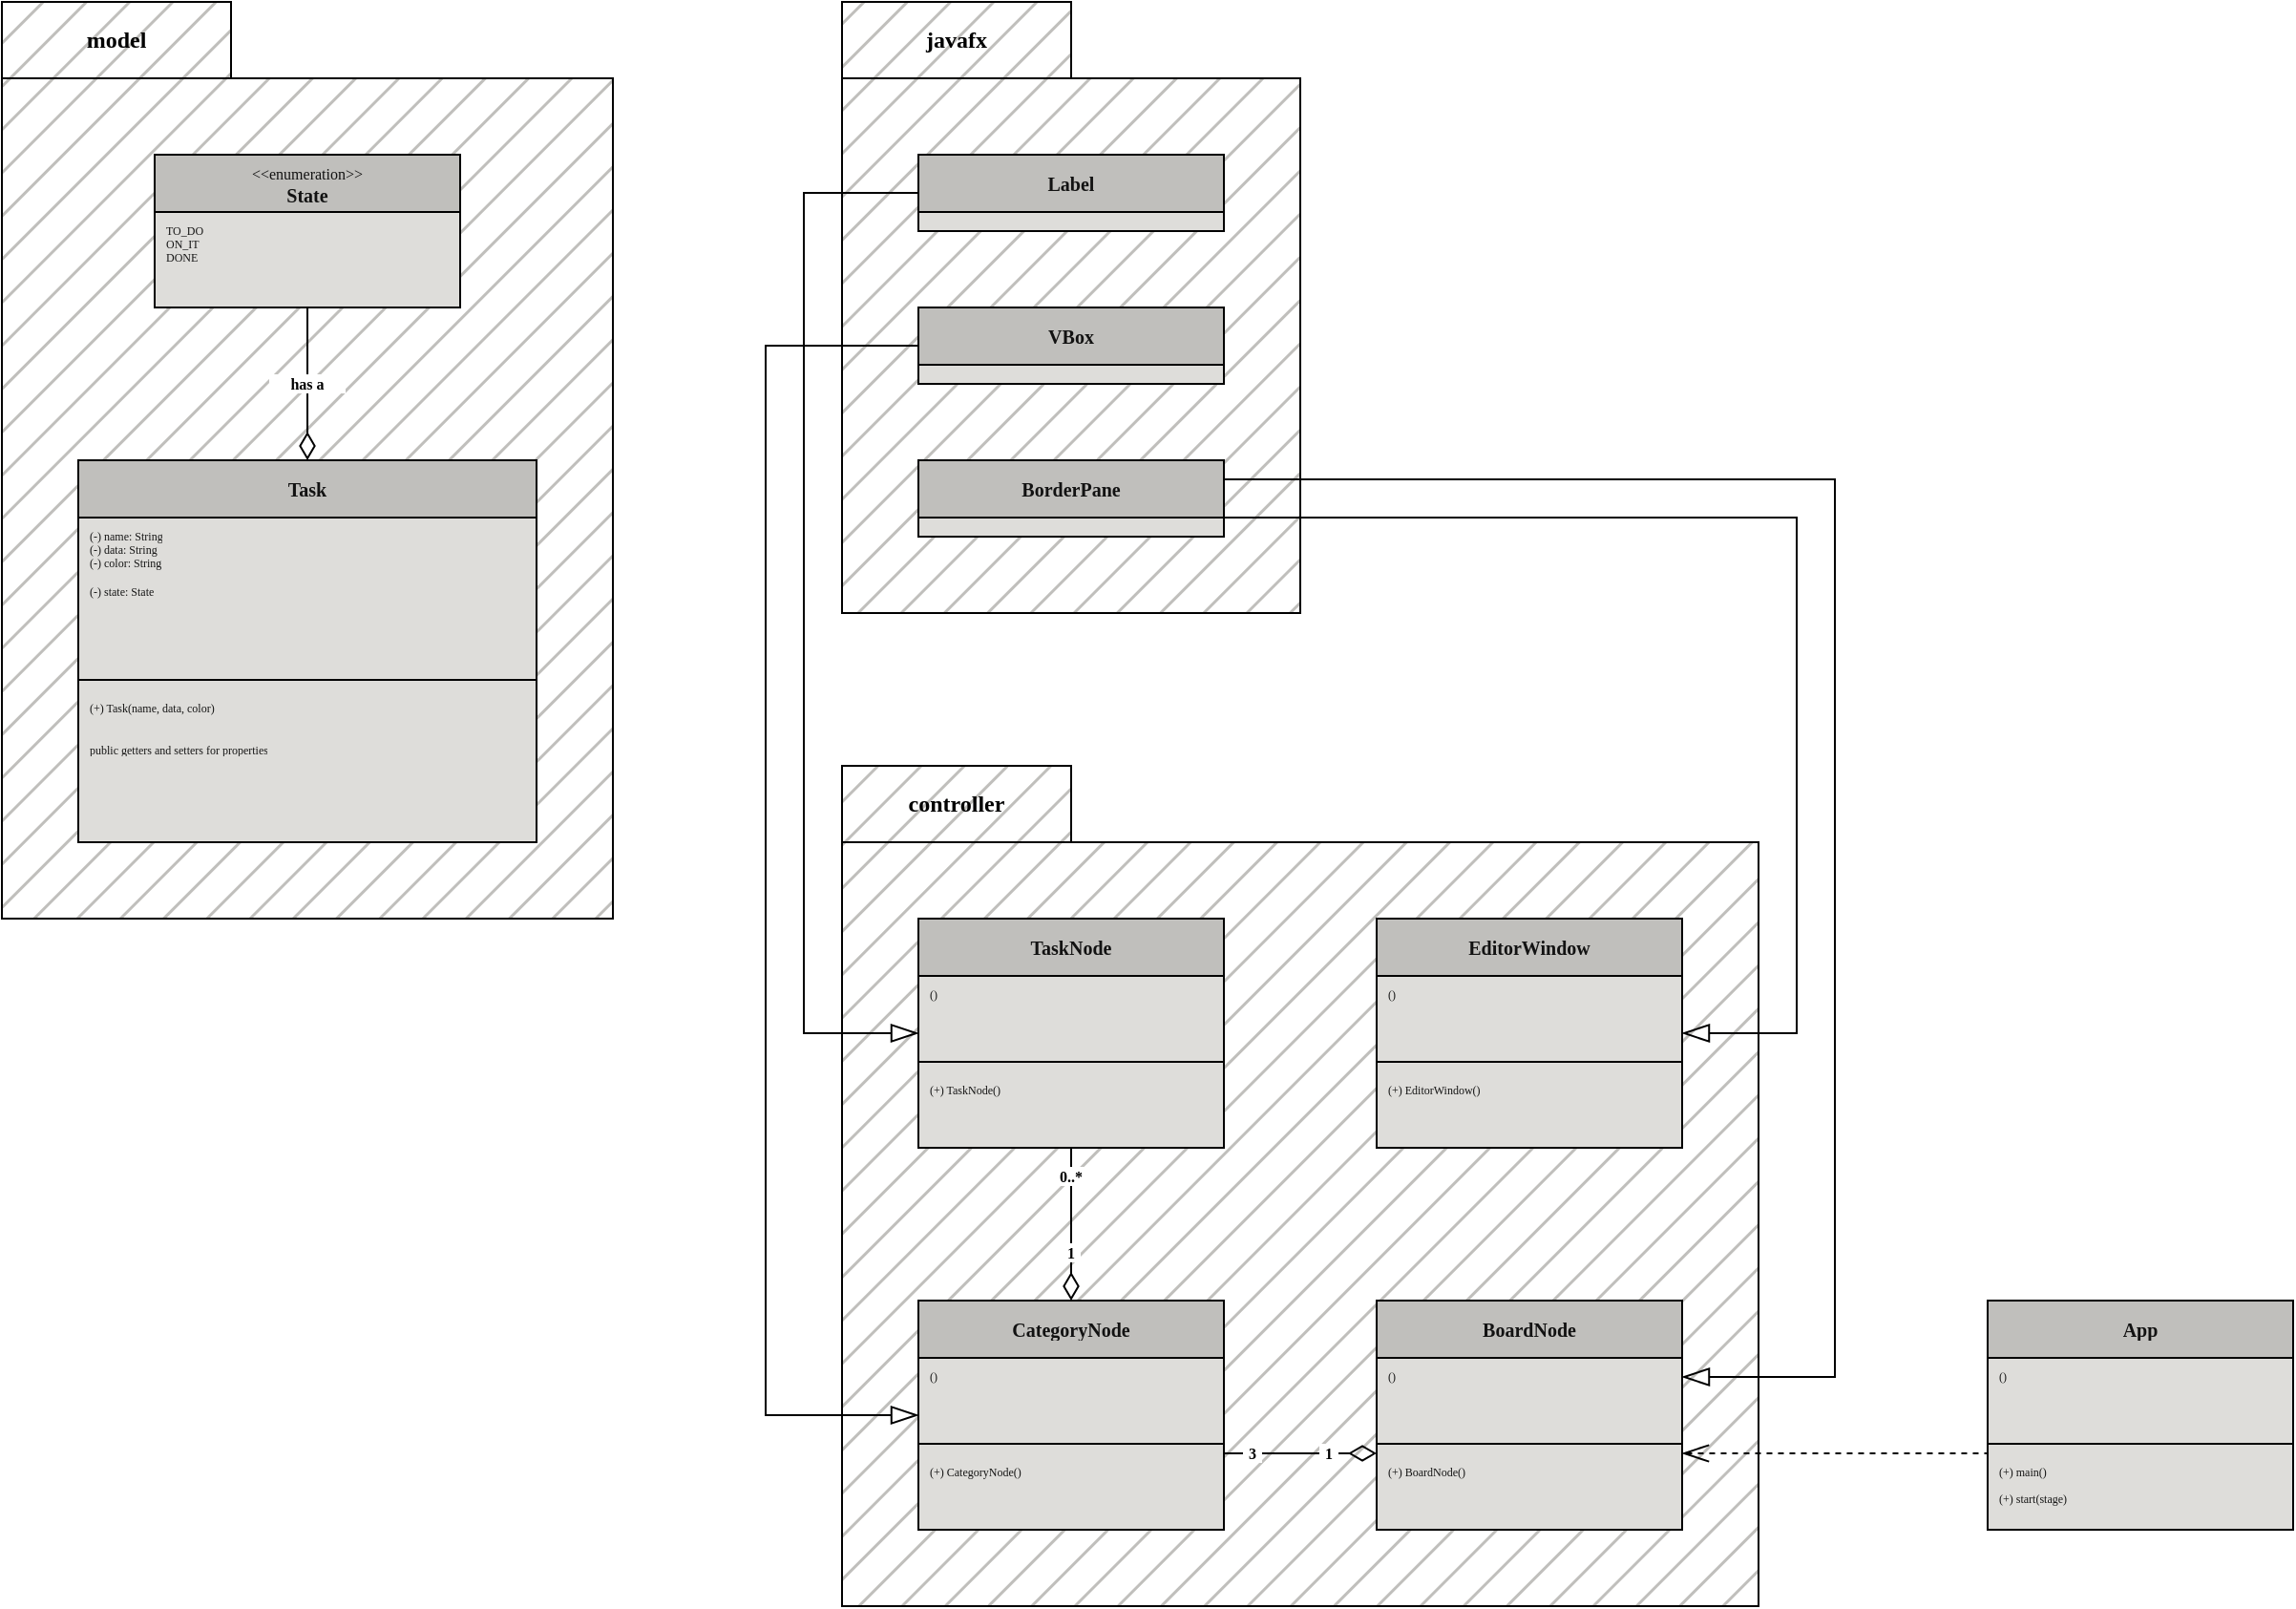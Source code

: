<mxfile version="24.1.0" type="device">
  <diagram name="class diagram" id="vMHtdK9RL6ZQ6rPQC_Dp">
    <mxGraphModel dx="2440" dy="1260" grid="1" gridSize="10" guides="0" tooltips="1" connect="0" arrows="0" fold="1" page="1" pageScale="1" pageWidth="1500" pageHeight="1000" math="0" shadow="0">
      <root>
        <mxCell id="0" />
        <mxCell id="1" parent="0" />
        <mxCell id="bq8K0xjKcNxAhhVfg359-263" value="model" style="shape=folder;fontStyle=1;tabWidth=120;tabHeight=40;tabPosition=left;html=1;boundedLbl=1;labelInHeader=1;container=1;collapsible=0;whiteSpace=wrap;fillStyle=hatch;fillColor=#c0bfbc;fontFamily=Source Sans Pro;verticalAlign=middle;" parent="1" vertex="1">
          <mxGeometry x="80" y="80" width="320" height="480" as="geometry" />
        </mxCell>
        <mxCell id="bq8K0xjKcNxAhhVfg359-269" value="App" style="swimlane;fontStyle=1;align=center;verticalAlign=middle;childLayout=stackLayout;horizontal=1;startSize=30;horizontalStack=0;resizeParent=1;resizeParentMax=0;resizeLast=0;collapsible=1;marginBottom=0;whiteSpace=wrap;html=1;fontFamily=Source Sans Pro;labelBackgroundColor=none;textOpacity=90;swimlaneFillColor=#deddda;fillColor=#c0bfbc;fontSize=10;rounded=0;" parent="1" vertex="1">
          <mxGeometry x="1120" y="760" width="160" height="120" as="geometry">
            <mxRectangle x="80" y="240" width="160" height="30" as="alternateBounds" />
          </mxGeometry>
        </mxCell>
        <mxCell id="bq8K0xjKcNxAhhVfg359-270" value="()" style="text;align=left;verticalAlign=top;spacingLeft=4;spacingRight=4;overflow=hidden;rotatable=0;points=[[0,0.5],[1,0.5]];portConstraint=eastwest;whiteSpace=wrap;html=1;fontFamily=Source Code Pro;labelBackgroundColor=none;textOpacity=90;swimlaneFillColor=#deddda;fontSize=6;rounded=0;" parent="bq8K0xjKcNxAhhVfg359-269" vertex="1">
          <mxGeometry y="30" width="160" height="40" as="geometry" />
        </mxCell>
        <mxCell id="bq8K0xjKcNxAhhVfg359-271" value="" style="line;strokeWidth=1;align=center;verticalAlign=middle;spacingTop=-1;spacingLeft=3;spacingRight=3;rotatable=0;labelPosition=right;points=[];portConstraint=eastwest;fontFamily=Source Code Pro;labelBackgroundColor=none;textOpacity=90;swimlaneFillColor=#deddda;fontSize=8;rounded=0;" parent="bq8K0xjKcNxAhhVfg359-269" vertex="1">
          <mxGeometry y="70" width="160" height="10" as="geometry" />
        </mxCell>
        <mxCell id="bq8K0xjKcNxAhhVfg359-272" value="&lt;div&gt;(+) main()&lt;/div&gt;&lt;div&gt;&lt;br&gt;&lt;/div&gt;&lt;div&gt;(+) start(stage)&lt;br&gt;&lt;/div&gt;" style="text;align=left;verticalAlign=top;spacingLeft=4;spacingRight=4;overflow=hidden;rotatable=0;points=[[0,0.5],[1,0.5]];portConstraint=eastwest;whiteSpace=wrap;html=1;fontFamily=Source Code Pro;labelBackgroundColor=none;textOpacity=90;swimlaneFillColor=#deddda;fontSize=6;rounded=0;" parent="bq8K0xjKcNxAhhVfg359-269" vertex="1">
          <mxGeometry y="80" width="160" height="40" as="geometry" />
        </mxCell>
        <mxCell id="bq8K0xjKcNxAhhVfg359-236" value="Task" style="swimlane;fontStyle=1;align=center;verticalAlign=middle;childLayout=stackLayout;horizontal=1;startSize=30;horizontalStack=0;resizeParent=1;resizeParentMax=0;resizeLast=0;collapsible=1;marginBottom=0;whiteSpace=wrap;html=1;fontFamily=Source Sans Pro;labelBackgroundColor=none;textOpacity=90;swimlaneFillColor=#deddda;fillColor=#c0bfbc;fontSize=10;rounded=0;" parent="1" vertex="1">
          <mxGeometry x="120" y="320" width="240" height="200" as="geometry">
            <mxRectangle x="80" y="240" width="160" height="30" as="alternateBounds" />
          </mxGeometry>
        </mxCell>
        <mxCell id="bq8K0xjKcNxAhhVfg359-237" value="&lt;div&gt;(-) name: String&lt;/div&gt;&lt;div&gt;(-) data: String&lt;/div&gt;&lt;div&gt;(-) color: String&lt;/div&gt;&lt;div&gt;&lt;br&gt;&lt;/div&gt;&lt;div&gt;(-) state: State&lt;br&gt;&lt;/div&gt;" style="text;align=left;verticalAlign=top;spacingLeft=4;spacingRight=4;overflow=hidden;rotatable=0;points=[[0,0.5],[1,0.5]];portConstraint=eastwest;whiteSpace=wrap;html=1;fontFamily=Source Code Pro;labelBackgroundColor=none;textOpacity=90;swimlaneFillColor=#deddda;fontSize=6;rounded=0;" parent="bq8K0xjKcNxAhhVfg359-236" vertex="1">
          <mxGeometry y="30" width="240" height="80" as="geometry" />
        </mxCell>
        <mxCell id="bq8K0xjKcNxAhhVfg359-238" value="" style="line;strokeWidth=1;align=center;verticalAlign=middle;spacingTop=-1;spacingLeft=3;spacingRight=3;rotatable=0;labelPosition=right;points=[];portConstraint=eastwest;fontFamily=Source Code Pro;labelBackgroundColor=none;textOpacity=90;swimlaneFillColor=#deddda;fontSize=8;rounded=0;" parent="bq8K0xjKcNxAhhVfg359-236" vertex="1">
          <mxGeometry y="110" width="240" height="10" as="geometry" />
        </mxCell>
        <mxCell id="bq8K0xjKcNxAhhVfg359-239" value="&lt;div&gt;(+) Task(name, data, color)&lt;br&gt;&lt;/div&gt;&lt;div&gt;&lt;br&gt;&lt;/div&gt;&lt;div&gt;&lt;br&gt;&lt;/div&gt;&lt;div&gt;public getters and setters for properties&lt;br&gt;&lt;/div&gt;" style="text;align=left;verticalAlign=top;spacingLeft=4;spacingRight=4;overflow=hidden;rotatable=0;points=[[0,0.5],[1,0.5]];portConstraint=eastwest;whiteSpace=wrap;html=1;fontFamily=Source Code Pro;labelBackgroundColor=none;textOpacity=90;swimlaneFillColor=#deddda;fontSize=6;rounded=0;" parent="bq8K0xjKcNxAhhVfg359-236" vertex="1">
          <mxGeometry y="120" width="240" height="80" as="geometry" />
        </mxCell>
        <mxCell id="bq8K0xjKcNxAhhVfg359-240" value="&lt;div&gt;&lt;font style=&quot;font-weight: normal; font-size: 8px;&quot; face=&quot;Source Code Pro&quot;&gt;&amp;lt;&amp;lt;enumeration&amp;gt;&amp;gt;&lt;/font&gt;&lt;br&gt;&lt;/div&gt;&lt;div&gt;State&lt;/div&gt;" style="swimlane;fontStyle=1;align=center;verticalAlign=middle;childLayout=stackLayout;horizontal=1;startSize=30;horizontalStack=0;resizeParent=1;resizeParentMax=0;resizeLast=0;collapsible=1;marginBottom=0;whiteSpace=wrap;html=1;fontFamily=Source Sans Pro;labelBackgroundColor=none;textOpacity=90;swimlaneFillColor=#deddda;fillColor=#c0bfbc;fontSize=10;rounded=0;" parent="1" vertex="1">
          <mxGeometry x="160" y="160" width="160" height="80" as="geometry">
            <mxRectangle x="80" y="240" width="160" height="30" as="alternateBounds" />
          </mxGeometry>
        </mxCell>
        <mxCell id="bq8K0xjKcNxAhhVfg359-241" value="&lt;div&gt;TO_DO&lt;/div&gt;&lt;div&gt;ON_IT&lt;/div&gt;&lt;div&gt;DONE&lt;br&gt;&lt;/div&gt;" style="text;align=left;verticalAlign=top;spacingLeft=4;spacingRight=4;overflow=hidden;rotatable=0;points=[[0,0.5],[1,0.5]];portConstraint=eastwest;whiteSpace=wrap;html=1;fontFamily=Source Code Pro;labelBackgroundColor=none;textOpacity=90;swimlaneFillColor=#deddda;fontSize=6;rounded=0;" parent="bq8K0xjKcNxAhhVfg359-240" vertex="1">
          <mxGeometry y="30" width="160" height="50" as="geometry" />
        </mxCell>
        <mxCell id="bq8K0xjKcNxAhhVfg359-245" value="" style="endArrow=diamondThin;html=1;endSize=12;startArrow=none;startSize=12;startFill=0;edgeStyle=orthogonalEdgeStyle;align=center;verticalAlign=middle;rounded=0;endFill=0;fontFamily=Source Code Pro;fontSize=8;labelBackgroundColor=none;fontStyle=1;" parent="1" source="bq8K0xjKcNxAhhVfg359-240" target="bq8K0xjKcNxAhhVfg359-236" edge="1">
          <mxGeometry x="0.917" y="10" relative="1" as="geometry">
            <mxPoint x="-30" y="470" as="sourcePoint" />
            <mxPoint x="-30" y="90" as="targetPoint" />
            <mxPoint as="offset" />
            <Array as="points" />
          </mxGeometry>
        </mxCell>
        <mxCell id="YnePSGM-n-RpEL76VKnE-1" value="controller" style="shape=folder;fontStyle=1;tabWidth=120;tabHeight=40;tabPosition=left;html=1;boundedLbl=1;labelInHeader=1;container=1;collapsible=0;whiteSpace=wrap;fillStyle=hatch;fillColor=#c0bfbc;fontFamily=Source Sans Pro;verticalAlign=middle;" parent="1" vertex="1">
          <mxGeometry x="520" y="480" width="480" height="440" as="geometry" />
        </mxCell>
        <mxCell id="YnePSGM-n-RpEL76VKnE-2" value="TaskNode" style="swimlane;fontStyle=1;align=center;verticalAlign=middle;childLayout=stackLayout;horizontal=1;startSize=30;horizontalStack=0;resizeParent=1;resizeParentMax=0;resizeLast=0;collapsible=1;marginBottom=0;whiteSpace=wrap;html=1;fontFamily=Source Sans Pro;labelBackgroundColor=none;textOpacity=90;swimlaneFillColor=#deddda;fillColor=#c0bfbc;fontSize=10;rounded=0;" parent="1" vertex="1">
          <mxGeometry x="560" y="560" width="160" height="120" as="geometry">
            <mxRectangle x="80" y="240" width="160" height="30" as="alternateBounds" />
          </mxGeometry>
        </mxCell>
        <mxCell id="YnePSGM-n-RpEL76VKnE-3" value="()" style="text;align=left;verticalAlign=top;spacingLeft=4;spacingRight=4;overflow=hidden;rotatable=0;points=[[0,0.5],[1,0.5]];portConstraint=eastwest;whiteSpace=wrap;html=1;fontFamily=Source Code Pro;labelBackgroundColor=none;textOpacity=90;swimlaneFillColor=#deddda;fontSize=6;rounded=0;" parent="YnePSGM-n-RpEL76VKnE-2" vertex="1">
          <mxGeometry y="30" width="160" height="40" as="geometry" />
        </mxCell>
        <mxCell id="YnePSGM-n-RpEL76VKnE-4" value="" style="line;strokeWidth=1;align=center;verticalAlign=middle;spacingTop=-1;spacingLeft=3;spacingRight=3;rotatable=0;labelPosition=right;points=[];portConstraint=eastwest;fontFamily=Source Code Pro;labelBackgroundColor=none;textOpacity=90;swimlaneFillColor=#deddda;fontSize=8;rounded=0;" parent="YnePSGM-n-RpEL76VKnE-2" vertex="1">
          <mxGeometry y="70" width="160" height="10" as="geometry" />
        </mxCell>
        <mxCell id="YnePSGM-n-RpEL76VKnE-5" value="(+) TaskNode()" style="text;align=left;verticalAlign=top;spacingLeft=4;spacingRight=4;overflow=hidden;rotatable=0;points=[[0,0.5],[1,0.5]];portConstraint=eastwest;whiteSpace=wrap;html=1;fontFamily=Source Code Pro;labelBackgroundColor=none;textOpacity=90;swimlaneFillColor=#deddda;fontSize=6;rounded=0;" parent="YnePSGM-n-RpEL76VKnE-2" vertex="1">
          <mxGeometry y="80" width="160" height="40" as="geometry" />
        </mxCell>
        <mxCell id="YnePSGM-n-RpEL76VKnE-6" value="CategoryNode" style="swimlane;fontStyle=1;align=center;verticalAlign=middle;childLayout=stackLayout;horizontal=1;startSize=30;horizontalStack=0;resizeParent=1;resizeParentMax=0;resizeLast=0;collapsible=1;marginBottom=0;whiteSpace=wrap;html=1;fontFamily=Source Sans Pro;labelBackgroundColor=none;textOpacity=90;swimlaneFillColor=#deddda;fillColor=#c0bfbc;fontSize=10;rounded=0;" parent="1" vertex="1">
          <mxGeometry x="560" y="760" width="160" height="120" as="geometry">
            <mxRectangle x="80" y="240" width="160" height="30" as="alternateBounds" />
          </mxGeometry>
        </mxCell>
        <mxCell id="YnePSGM-n-RpEL76VKnE-7" value="()" style="text;align=left;verticalAlign=top;spacingLeft=4;spacingRight=4;overflow=hidden;rotatable=0;points=[[0,0.5],[1,0.5]];portConstraint=eastwest;whiteSpace=wrap;html=1;fontFamily=Source Code Pro;labelBackgroundColor=none;textOpacity=90;swimlaneFillColor=#deddda;fontSize=6;rounded=0;" parent="YnePSGM-n-RpEL76VKnE-6" vertex="1">
          <mxGeometry y="30" width="160" height="40" as="geometry" />
        </mxCell>
        <mxCell id="YnePSGM-n-RpEL76VKnE-8" value="" style="line;strokeWidth=1;align=center;verticalAlign=middle;spacingTop=-1;spacingLeft=3;spacingRight=3;rotatable=0;labelPosition=right;points=[];portConstraint=eastwest;fontFamily=Source Code Pro;labelBackgroundColor=none;textOpacity=90;swimlaneFillColor=#deddda;fontSize=8;rounded=0;" parent="YnePSGM-n-RpEL76VKnE-6" vertex="1">
          <mxGeometry y="70" width="160" height="10" as="geometry" />
        </mxCell>
        <mxCell id="YnePSGM-n-RpEL76VKnE-9" value="(+) CategoryNode()" style="text;align=left;verticalAlign=top;spacingLeft=4;spacingRight=4;overflow=hidden;rotatable=0;points=[[0,0.5],[1,0.5]];portConstraint=eastwest;whiteSpace=wrap;html=1;fontFamily=Source Code Pro;labelBackgroundColor=none;textOpacity=90;swimlaneFillColor=#deddda;fontSize=6;rounded=0;" parent="YnePSGM-n-RpEL76VKnE-6" vertex="1">
          <mxGeometry y="80" width="160" height="40" as="geometry" />
        </mxCell>
        <mxCell id="YnePSGM-n-RpEL76VKnE-10" value="" style="endArrow=none;html=1;endSize=12;startArrow=diamondThin;startSize=12;startFill=0;edgeStyle=orthogonalEdgeStyle;align=center;verticalAlign=middle;rounded=0;endFill=0;fontFamily=Source Code Pro;fontSize=8;labelBackgroundColor=none;fontStyle=1;" parent="1" source="YnePSGM-n-RpEL76VKnE-6" target="YnePSGM-n-RpEL76VKnE-2" edge="1">
          <mxGeometry x="0.917" y="10" relative="1" as="geometry">
            <mxPoint x="410" y="950" as="sourcePoint" />
            <mxPoint x="410" y="570" as="targetPoint" />
            <mxPoint as="offset" />
            <Array as="points" />
          </mxGeometry>
        </mxCell>
        <mxCell id="YnePSGM-n-RpEL76VKnE-11" value="0..*" style="text;html=1;align=center;verticalAlign=middle;whiteSpace=wrap;rounded=0;fontSize=8;fontStyle=1;fontFamily=Source Code Pro;fillColor=default;" parent="1" vertex="1">
          <mxGeometry x="630" y="690" width="20" height="10" as="geometry" />
        </mxCell>
        <mxCell id="YnePSGM-n-RpEL76VKnE-12" value="1" style="text;html=1;align=center;verticalAlign=middle;whiteSpace=wrap;rounded=0;fontSize=8;fontStyle=1;fontFamily=Source Code Pro;fillColor=default;" parent="1" vertex="1">
          <mxGeometry x="635" y="730" width="10" height="10" as="geometry" />
        </mxCell>
        <mxCell id="YnePSGM-n-RpEL76VKnE-13" value="BoardNode" style="swimlane;fontStyle=1;align=center;verticalAlign=middle;childLayout=stackLayout;horizontal=1;startSize=30;horizontalStack=0;resizeParent=1;resizeParentMax=0;resizeLast=0;collapsible=1;marginBottom=0;whiteSpace=wrap;html=1;fontFamily=Source Sans Pro;labelBackgroundColor=none;textOpacity=90;swimlaneFillColor=#deddda;fillColor=#c0bfbc;fontSize=10;rounded=0;" parent="1" vertex="1">
          <mxGeometry x="800" y="760" width="160" height="120" as="geometry">
            <mxRectangle x="80" y="240" width="160" height="30" as="alternateBounds" />
          </mxGeometry>
        </mxCell>
        <mxCell id="YnePSGM-n-RpEL76VKnE-14" value="()" style="text;align=left;verticalAlign=top;spacingLeft=4;spacingRight=4;overflow=hidden;rotatable=0;points=[[0,0.5],[1,0.5]];portConstraint=eastwest;whiteSpace=wrap;html=1;fontFamily=Source Code Pro;labelBackgroundColor=none;textOpacity=90;swimlaneFillColor=#deddda;fontSize=6;rounded=0;" parent="YnePSGM-n-RpEL76VKnE-13" vertex="1">
          <mxGeometry y="30" width="160" height="40" as="geometry" />
        </mxCell>
        <mxCell id="YnePSGM-n-RpEL76VKnE-15" value="" style="line;strokeWidth=1;align=center;verticalAlign=middle;spacingTop=-1;spacingLeft=3;spacingRight=3;rotatable=0;labelPosition=right;points=[];portConstraint=eastwest;fontFamily=Source Code Pro;labelBackgroundColor=none;textOpacity=90;swimlaneFillColor=#deddda;fontSize=8;rounded=0;" parent="YnePSGM-n-RpEL76VKnE-13" vertex="1">
          <mxGeometry y="70" width="160" height="10" as="geometry" />
        </mxCell>
        <mxCell id="YnePSGM-n-RpEL76VKnE-16" value="(+) BoardNode()" style="text;align=left;verticalAlign=top;spacingLeft=4;spacingRight=4;overflow=hidden;rotatable=0;points=[[0,0.5],[1,0.5]];portConstraint=eastwest;whiteSpace=wrap;html=1;fontFamily=Source Code Pro;labelBackgroundColor=none;textOpacity=90;swimlaneFillColor=#deddda;fontSize=6;rounded=0;" parent="YnePSGM-n-RpEL76VKnE-13" vertex="1">
          <mxGeometry y="80" width="160" height="40" as="geometry" />
        </mxCell>
        <mxCell id="YnePSGM-n-RpEL76VKnE-17" value="" style="endArrow=none;html=1;endSize=12;startArrow=diamondThin;startSize=12;startFill=0;edgeStyle=orthogonalEdgeStyle;align=center;verticalAlign=middle;rounded=0;endFill=0;fontFamily=Source Code Pro;fontSize=8;labelBackgroundColor=none;fontStyle=1;" parent="1" source="YnePSGM-n-RpEL76VKnE-13" target="YnePSGM-n-RpEL76VKnE-6" edge="1">
          <mxGeometry x="0.917" y="10" relative="1" as="geometry">
            <mxPoint x="830" y="660" as="sourcePoint" />
            <mxPoint x="710" y="660" as="targetPoint" />
            <mxPoint as="offset" />
            <Array as="points">
              <mxPoint x="750" y="840" />
              <mxPoint x="750" y="840" />
            </Array>
          </mxGeometry>
        </mxCell>
        <mxCell id="YnePSGM-n-RpEL76VKnE-24" value="1" style="text;html=1;align=center;verticalAlign=middle;whiteSpace=wrap;rounded=0;fontSize=8;fontStyle=1;fontFamily=Source Code Pro;fillColor=default;" parent="1" vertex="1">
          <mxGeometry x="770" y="835" width="10" height="10" as="geometry" />
        </mxCell>
        <mxCell id="YnePSGM-n-RpEL76VKnE-25" value="3" style="text;html=1;align=center;verticalAlign=middle;whiteSpace=wrap;rounded=0;fontSize=8;fontStyle=1;fontFamily=Source Code Pro;fillColor=default;" parent="1" vertex="1">
          <mxGeometry x="730" y="835" width="10" height="10" as="geometry" />
        </mxCell>
        <mxCell id="Zy3ALL54y1gxm0KDQpi5-1" value="has a" style="text;html=1;align=center;verticalAlign=middle;whiteSpace=wrap;rounded=0;fontSize=8;fontStyle=1;fontFamily=Source Code Pro;fillColor=default;" vertex="1" parent="1">
          <mxGeometry x="220" y="275" width="40" height="10" as="geometry" />
        </mxCell>
        <mxCell id="Zy3ALL54y1gxm0KDQpi5-3" value="EditorWindow" style="swimlane;fontStyle=1;align=center;verticalAlign=middle;childLayout=stackLayout;horizontal=1;startSize=30;horizontalStack=0;resizeParent=1;resizeParentMax=0;resizeLast=0;collapsible=1;marginBottom=0;whiteSpace=wrap;html=1;fontFamily=Source Sans Pro;labelBackgroundColor=none;textOpacity=90;swimlaneFillColor=#deddda;fillColor=#c0bfbc;fontSize=10;rounded=0;" vertex="1" parent="1">
          <mxGeometry x="800" y="560" width="160" height="120" as="geometry">
            <mxRectangle x="80" y="240" width="160" height="30" as="alternateBounds" />
          </mxGeometry>
        </mxCell>
        <mxCell id="Zy3ALL54y1gxm0KDQpi5-4" value="()" style="text;align=left;verticalAlign=top;spacingLeft=4;spacingRight=4;overflow=hidden;rotatable=0;points=[[0,0.5],[1,0.5]];portConstraint=eastwest;whiteSpace=wrap;html=1;fontFamily=Source Code Pro;labelBackgroundColor=none;textOpacity=90;swimlaneFillColor=#deddda;fontSize=6;rounded=0;" vertex="1" parent="Zy3ALL54y1gxm0KDQpi5-3">
          <mxGeometry y="30" width="160" height="40" as="geometry" />
        </mxCell>
        <mxCell id="Zy3ALL54y1gxm0KDQpi5-5" value="" style="line;strokeWidth=1;align=center;verticalAlign=middle;spacingTop=-1;spacingLeft=3;spacingRight=3;rotatable=0;labelPosition=right;points=[];portConstraint=eastwest;fontFamily=Source Code Pro;labelBackgroundColor=none;textOpacity=90;swimlaneFillColor=#deddda;fontSize=8;rounded=0;" vertex="1" parent="Zy3ALL54y1gxm0KDQpi5-3">
          <mxGeometry y="70" width="160" height="10" as="geometry" />
        </mxCell>
        <mxCell id="Zy3ALL54y1gxm0KDQpi5-6" value="(+) EditorWindow()" style="text;align=left;verticalAlign=top;spacingLeft=4;spacingRight=4;overflow=hidden;rotatable=0;points=[[0,0.5],[1,0.5]];portConstraint=eastwest;whiteSpace=wrap;html=1;fontFamily=Source Code Pro;labelBackgroundColor=none;textOpacity=90;swimlaneFillColor=#deddda;fontSize=6;rounded=0;" vertex="1" parent="Zy3ALL54y1gxm0KDQpi5-3">
          <mxGeometry y="80" width="160" height="40" as="geometry" />
        </mxCell>
        <mxCell id="Zy3ALL54y1gxm0KDQpi5-7" value="javafx" style="shape=folder;fontStyle=1;tabWidth=120;tabHeight=40;tabPosition=left;html=1;boundedLbl=1;labelInHeader=1;container=1;collapsible=0;whiteSpace=wrap;fillStyle=hatch;fillColor=#c0bfbc;fontFamily=Source Sans Pro;verticalAlign=middle;" vertex="1" parent="1">
          <mxGeometry x="520" y="80" width="240" height="320" as="geometry" />
        </mxCell>
        <mxCell id="Zy3ALL54y1gxm0KDQpi5-8" value="Label" style="swimlane;fontStyle=1;align=center;verticalAlign=middle;childLayout=stackLayout;horizontal=1;startSize=30;horizontalStack=0;resizeParent=1;resizeParentMax=0;resizeLast=0;collapsible=1;marginBottom=0;whiteSpace=wrap;html=1;fontFamily=Source Sans Pro;labelBackgroundColor=none;textOpacity=90;swimlaneFillColor=#deddda;fillColor=#c0bfbc;fontSize=10;rounded=0;" vertex="1" parent="1">
          <mxGeometry x="560" y="160" width="160" height="40" as="geometry">
            <mxRectangle x="80" y="240" width="160" height="30" as="alternateBounds" />
          </mxGeometry>
        </mxCell>
        <mxCell id="Zy3ALL54y1gxm0KDQpi5-12" value="VBox" style="swimlane;fontStyle=1;align=center;verticalAlign=middle;childLayout=stackLayout;horizontal=1;startSize=30;horizontalStack=0;resizeParent=1;resizeParentMax=0;resizeLast=0;collapsible=1;marginBottom=0;whiteSpace=wrap;html=1;fontFamily=Source Sans Pro;labelBackgroundColor=none;textOpacity=90;swimlaneFillColor=#deddda;fillColor=#c0bfbc;fontSize=10;rounded=0;" vertex="1" parent="1">
          <mxGeometry x="560" y="240" width="160" height="40" as="geometry">
            <mxRectangle x="80" y="240" width="160" height="30" as="alternateBounds" />
          </mxGeometry>
        </mxCell>
        <mxCell id="Zy3ALL54y1gxm0KDQpi5-16" value="BorderPane" style="swimlane;fontStyle=1;align=center;verticalAlign=middle;childLayout=stackLayout;horizontal=1;startSize=30;horizontalStack=0;resizeParent=1;resizeParentMax=0;resizeLast=0;collapsible=1;marginBottom=0;whiteSpace=wrap;html=1;fontFamily=Source Sans Pro;labelBackgroundColor=none;textOpacity=90;swimlaneFillColor=#deddda;fillColor=#c0bfbc;fontSize=10;rounded=0;" vertex="1" parent="1">
          <mxGeometry x="560" y="320" width="160" height="40" as="geometry">
            <mxRectangle x="80" y="240" width="160" height="30" as="alternateBounds" />
          </mxGeometry>
        </mxCell>
        <mxCell id="Zy3ALL54y1gxm0KDQpi5-20" value="" style="endArrow=blockThin;html=1;endSize=12;startArrow=none;startSize=12;startFill=0;edgeStyle=orthogonalEdgeStyle;align=center;verticalAlign=middle;rounded=0;endFill=0;fontFamily=Source Code Pro;fontSize=8;labelBackgroundColor=none;fontStyle=1;" edge="1" parent="1" source="Zy3ALL54y1gxm0KDQpi5-8" target="YnePSGM-n-RpEL76VKnE-2">
          <mxGeometry x="0.95" relative="1" as="geometry">
            <mxPoint x="770" y="420" as="sourcePoint" />
            <mxPoint x="770" y="340" as="targetPoint" />
            <mxPoint as="offset" />
            <Array as="points">
              <mxPoint x="500" y="180" />
              <mxPoint x="500" y="620" />
            </Array>
          </mxGeometry>
        </mxCell>
        <mxCell id="Zy3ALL54y1gxm0KDQpi5-21" value="" style="endArrow=blockThin;html=1;endSize=12;startArrow=none;startSize=12;startFill=0;edgeStyle=orthogonalEdgeStyle;align=center;verticalAlign=middle;rounded=0;endFill=0;fontFamily=Source Code Pro;fontSize=8;labelBackgroundColor=none;fontStyle=1;" edge="1" parent="1" source="Zy3ALL54y1gxm0KDQpi5-16" target="Zy3ALL54y1gxm0KDQpi5-3">
          <mxGeometry x="0.95" relative="1" as="geometry">
            <mxPoint x="1120" y="340" as="sourcePoint" />
            <mxPoint x="1120" y="620" as="targetPoint" />
            <mxPoint as="offset" />
            <Array as="points">
              <mxPoint x="1020" y="350" />
              <mxPoint x="1020" y="620" />
            </Array>
          </mxGeometry>
        </mxCell>
        <mxCell id="Zy3ALL54y1gxm0KDQpi5-22" value="" style="endArrow=blockThin;html=1;endSize=12;startArrow=none;startSize=12;startFill=0;edgeStyle=orthogonalEdgeStyle;align=center;verticalAlign=middle;rounded=0;endFill=0;fontFamily=Source Code Pro;fontSize=8;labelBackgroundColor=none;fontStyle=1;" edge="1" parent="1" source="Zy3ALL54y1gxm0KDQpi5-16" target="YnePSGM-n-RpEL76VKnE-13">
          <mxGeometry x="0.95" relative="1" as="geometry">
            <mxPoint x="1260" y="340" as="sourcePoint" />
            <mxPoint x="1260" y="620" as="targetPoint" />
            <mxPoint as="offset" />
            <Array as="points">
              <mxPoint x="1040" y="330" />
              <mxPoint x="1040" y="800" />
            </Array>
          </mxGeometry>
        </mxCell>
        <mxCell id="Zy3ALL54y1gxm0KDQpi5-24" value="" style="endArrow=blockThin;html=1;endSize=12;startArrow=none;startSize=12;startFill=0;edgeStyle=orthogonalEdgeStyle;align=center;verticalAlign=middle;rounded=0;endFill=0;fontFamily=Source Code Pro;fontSize=8;labelBackgroundColor=none;fontStyle=1;" edge="1" parent="1" source="Zy3ALL54y1gxm0KDQpi5-12" target="YnePSGM-n-RpEL76VKnE-6">
          <mxGeometry x="0.95" relative="1" as="geometry">
            <mxPoint x="1130" y="290" as="sourcePoint" />
            <mxPoint x="890" y="490" as="targetPoint" />
            <mxPoint as="offset" />
            <Array as="points">
              <mxPoint x="480" y="260" />
              <mxPoint x="480" y="820" />
            </Array>
          </mxGeometry>
        </mxCell>
        <mxCell id="Zy3ALL54y1gxm0KDQpi5-25" value="" style="endArrow=none;html=1;endSize=12;startArrow=openThin;startSize=12;startFill=0;edgeStyle=orthogonalEdgeStyle;align=center;verticalAlign=middle;rounded=0;endFill=0;fontFamily=Source Code Pro;fontSize=8;labelBackgroundColor=none;fontStyle=1;dashed=1;" edge="1" parent="1" source="YnePSGM-n-RpEL76VKnE-13" target="bq8K0xjKcNxAhhVfg359-269">
          <mxGeometry x="0.95" relative="1" as="geometry">
            <mxPoint x="1000" y="840" as="sourcePoint" />
            <mxPoint x="1240" y="700" as="targetPoint" />
            <mxPoint as="offset" />
            <Array as="points">
              <mxPoint x="1060" y="840" />
              <mxPoint x="1060" y="840" />
            </Array>
          </mxGeometry>
        </mxCell>
      </root>
    </mxGraphModel>
  </diagram>
</mxfile>
